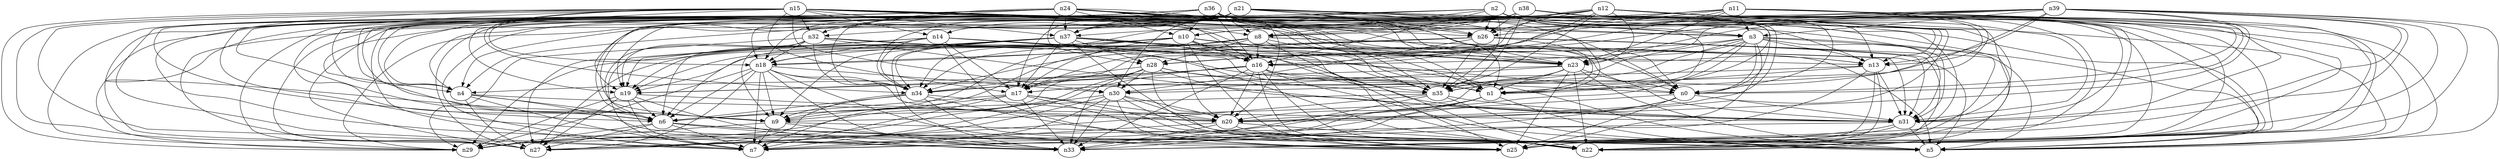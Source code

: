 digraph "" {
	n0 -> n7;
	n0 -> n20;
	n0 -> n25;
	n0 -> n27;
	n0 -> n31;
	n1 -> n5;
	n1 -> n20;
	n1 -> n29;
	n1 -> n33;
	n2 -> n0;
	n2 -> n1;
	n2 -> n3;
	n2 -> n7;
	n2 -> n8;
	n2 -> n9;
	n2 -> n16;
	n2 -> n20;
	n2 -> n22;
	n2 -> n25;
	n2 -> n26;
	n2 -> n27;
	n2 -> n29;
	n2 -> n31;
	n2 -> n33;
	n2 -> n35;
	n2 -> n37;
	n3 -> n0;
	n3 -> n5;
	n3 -> n13;
	n3 -> n17;
	n3 -> n22;
	n3 -> n23;
	n3 -> n25;
	n3 -> n27;
	n3 -> n28;
	n3 -> n31;
	n3 -> n34;
	n3 -> n35;
	n4 -> n6;
	n4 -> n7;
	n4 -> n22;
	n4 -> n27;
	n4 -> n31;
	n6 -> n5;
	n6 -> n7;
	n6 -> n25;
	n6 -> n27;
	n6 -> n29;
	n6 -> n33;
	n8 -> n1;
	n8 -> n5;
	n8 -> n7;
	n8 -> n16;
	n8 -> n18;
	n8 -> n19;
	n8 -> n25;
	n8 -> n27;
	n8 -> n28;
	n8 -> n31;
	n9 -> n7;
	n9 -> n22;
	n9 -> n29;
	n9 -> n33;
	n10 -> n6;
	n10 -> n9;
	n10 -> n13;
	n10 -> n16;
	n10 -> n17;
	n10 -> n19;
	n10 -> n20;
	n10 -> n23;
	n10 -> n25;
	n10 -> n29;
	n10 -> n31;
	n10 -> n34;
	n10 -> n35;
	n11 -> n0;
	n11 -> n3;
	n11 -> n4;
	n11 -> n13;
	n11 -> n16;
	n11 -> n22;
	n11 -> n23;
	n11 -> n26;
	n11 -> n28;
	n11 -> n29;
	n11 -> n31;
	n11 -> n35;
	n12 -> n1;
	n12 -> n4;
	n12 -> n5;
	n12 -> n7;
	n12 -> n8;
	n12 -> n10;
	n12 -> n13;
	n12 -> n16;
	n12 -> n17;
	n12 -> n19;
	n12 -> n20;
	n12 -> n22;
	n12 -> n23;
	n12 -> n25;
	n12 -> n26;
	n12 -> n27;
	n12 -> n31;
	n12 -> n32;
	n12 -> n33;
	n12 -> n35;
	n13 -> n1;
	n13 -> n7;
	n13 -> n17;
	n13 -> n22;
	n13 -> n25;
	n13 -> n31;
	n14 -> n0;
	n14 -> n7;
	n14 -> n16;
	n14 -> n17;
	n14 -> n18;
	n14 -> n19;
	n14 -> n22;
	n14 -> n23;
	n14 -> n25;
	n14 -> n34;
	n15 -> n0;
	n15 -> n1;
	n15 -> n3;
	n15 -> n4;
	n15 -> n7;
	n15 -> n8;
	n15 -> n9;
	n15 -> n14;
	n15 -> n17;
	n15 -> n18;
	n15 -> n23;
	n15 -> n26;
	n15 -> n27;
	n15 -> n29;
	n15 -> n30;
	n15 -> n31;
	n15 -> n32;
	n15 -> n33;
	n15 -> n34;
	n15 -> n37;
	n16 -> n0;
	n16 -> n4;
	n16 -> n5;
	n16 -> n7;
	n16 -> n19;
	n16 -> n20;
	n16 -> n22;
	n16 -> n25;
	n16 -> n33;
	n16 -> n34;
	n16 -> n35;
	n17 -> n5;
	n17 -> n6;
	n17 -> n7;
	n17 -> n9;
	n17 -> n20;
	n17 -> n22;
	n17 -> n33;
	n18 -> n6;
	n18 -> n7;
	n18 -> n9;
	n18 -> n20;
	n18 -> n25;
	n18 -> n27;
	n18 -> n29;
	n18 -> n30;
	n18 -> n33;
	n18 -> n34;
	n19 -> n6;
	n19 -> n7;
	n19 -> n20;
	n19 -> n27;
	n19 -> n29;
	n19 -> n33;
	n20 -> n7;
	n20 -> n22;
	n20 -> n25;
	n20 -> n33;
	n21 -> n0;
	n21 -> n1;
	n21 -> n3;
	n21 -> n4;
	n21 -> n5;
	n21 -> n6;
	n21 -> n13;
	n21 -> n14;
	n21 -> n17;
	n21 -> n18;
	n21 -> n19;
	n21 -> n23;
	n21 -> n25;
	n21 -> n26;
	n21 -> n27;
	n21 -> n29;
	n21 -> n30;
	n21 -> n31;
	n21 -> n34;
	n21 -> n37;
	n23 -> n1;
	n23 -> n5;
	n23 -> n9;
	n23 -> n19;
	n23 -> n22;
	n23 -> n25;
	n23 -> n30;
	n23 -> n31;
	n23 -> n35;
	n24 -> n0;
	n24 -> n1;
	n24 -> n3;
	n24 -> n4;
	n24 -> n5;
	n24 -> n6;
	n24 -> n7;
	n24 -> n9;
	n24 -> n10;
	n24 -> n16;
	n24 -> n22;
	n24 -> n23;
	n24 -> n28;
	n24 -> n29;
	n24 -> n32;
	n24 -> n33;
	n24 -> n34;
	n24 -> n35;
	n24 -> n37;
	n26 -> n1;
	n26 -> n5;
	n26 -> n18;
	n26 -> n19;
	n26 -> n22;
	n26 -> n30;
	n26 -> n31;
	n26 -> n34;
	n26 -> n35;
	n28 -> n1;
	n28 -> n9;
	n28 -> n17;
	n28 -> n20;
	n28 -> n29;
	n28 -> n30;
	n28 -> n31;
	n28 -> n33;
	n28 -> n34;
	n28 -> n35;
	n30 -> n5;
	n30 -> n7;
	n30 -> n20;
	n30 -> n22;
	n30 -> n25;
	n30 -> n27;
	n30 -> n29;
	n30 -> n33;
	n31 -> n5;
	n31 -> n22;
	n31 -> n25;
	n31 -> n29;
	n32 -> n1;
	n32 -> n5;
	n32 -> n6;
	n32 -> n9;
	n32 -> n13;
	n32 -> n18;
	n32 -> n19;
	n32 -> n22;
	n32 -> n29;
	n32 -> n31;
	n32 -> n34;
	n34 -> n6;
	n34 -> n9;
	n34 -> n20;
	n34 -> n22;
	n34 -> n25;
	n34 -> n27;
	n35 -> n5;
	n35 -> n6;
	n35 -> n27;
	n35 -> n31;
	n35 -> n33;
	n36 -> n0;
	n36 -> n1;
	n36 -> n4;
	n36 -> n6;
	n36 -> n8;
	n36 -> n9;
	n36 -> n10;
	n36 -> n16;
	n36 -> n19;
	n36 -> n20;
	n36 -> n23;
	n36 -> n25;
	n36 -> n26;
	n36 -> n27;
	n36 -> n35;
	n36 -> n37;
	n37 -> n5;
	n37 -> n6;
	n37 -> n9;
	n37 -> n13;
	n37 -> n16;
	n37 -> n17;
	n37 -> n18;
	n37 -> n22;
	n37 -> n25;
	n37 -> n27;
	n37 -> n28;
	n37 -> n33;
	n37 -> n34;
	n37 -> n35;
	n38 -> n0;
	n38 -> n1;
	n38 -> n4;
	n38 -> n5;
	n38 -> n6;
	n38 -> n8;
	n38 -> n10;
	n38 -> n13;
	n38 -> n18;
	n38 -> n22;
	n38 -> n25;
	n38 -> n26;
	n38 -> n27;
	n38 -> n34;
	n38 -> n35;
	n39 -> n0;
	n39 -> n3;
	n39 -> n5;
	n39 -> n8;
	n39 -> n13;
	n39 -> n16;
	n39 -> n17;
	n39 -> n20;
	n39 -> n22;
	n39 -> n23;
	n39 -> n25;
	n39 -> n28;
	n39 -> n30;
	n39 -> n31;
	n39 -> n33;
	n39 -> n37;
}
